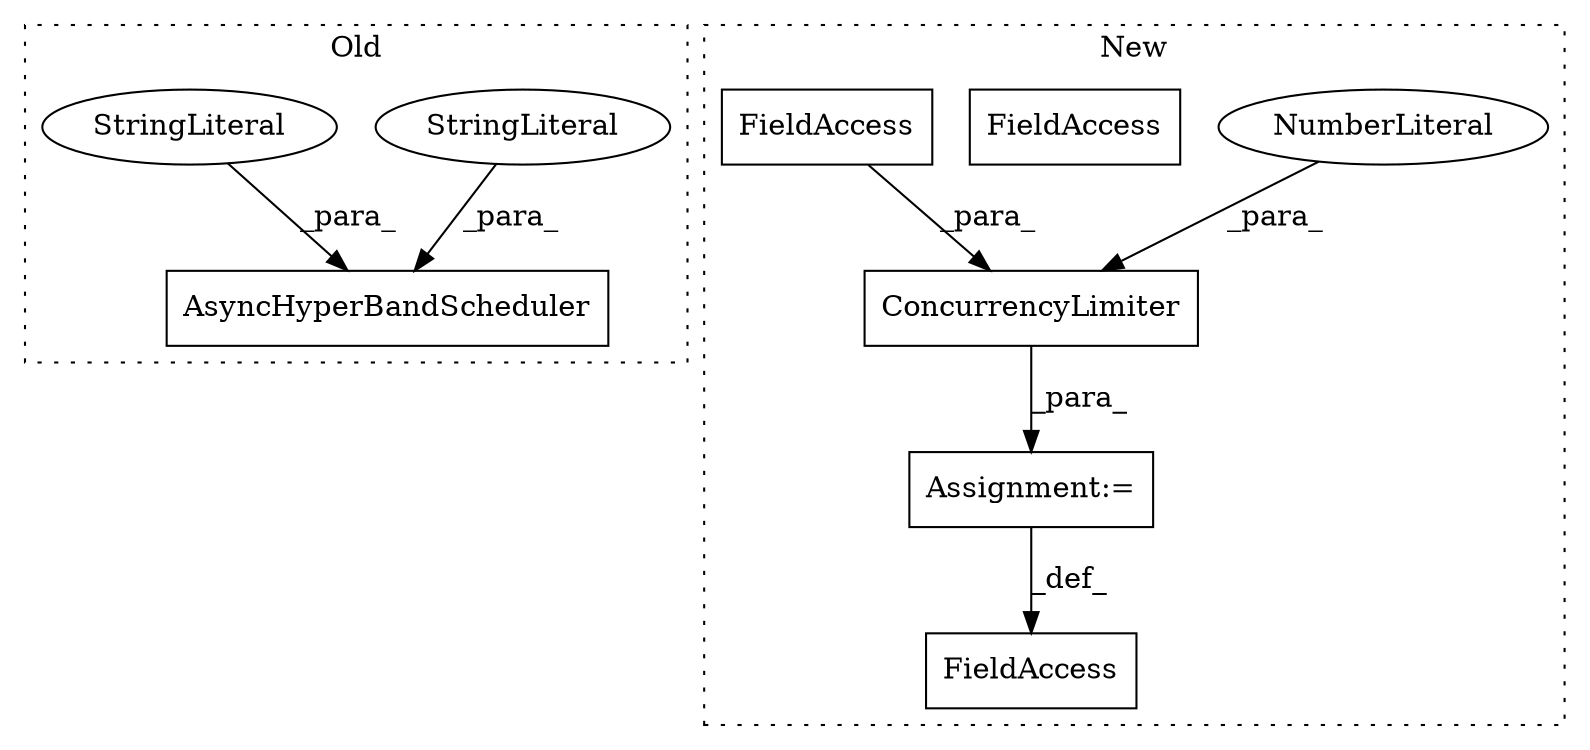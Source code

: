 digraph G {
subgraph cluster0 {
1 [label="AsyncHyperBandScheduler" a="32" s="1377,1418" l="24,1" shape="box"];
7 [label="StringLiteral" a="45" s="1413" l="5" shape="ellipse"];
8 [label="StringLiteral" a="45" s="1401" l="11" shape="ellipse"];
label = "Old";
style="dotted";
}
subgraph cluster1 {
2 [label="ConcurrencyLimiter" a="32" s="1398,1423" l="19,1" shape="box"];
3 [label="NumberLiteral" a="34" s="1422" l="1" shape="ellipse"];
4 [label="FieldAccess" a="22" s="1393" l="4" shape="box"];
5 [label="FieldAccess" a="22" s="1417" l="4" shape="box"];
6 [label="Assignment:=" a="7" s="1397" l="1" shape="box"];
9 [label="FieldAccess" a="22" s="1417" l="4" shape="box"];
label = "New";
style="dotted";
}
2 -> 6 [label="_para_"];
3 -> 2 [label="_para_"];
6 -> 4 [label="_def_"];
7 -> 1 [label="_para_"];
8 -> 1 [label="_para_"];
9 -> 2 [label="_para_"];
}